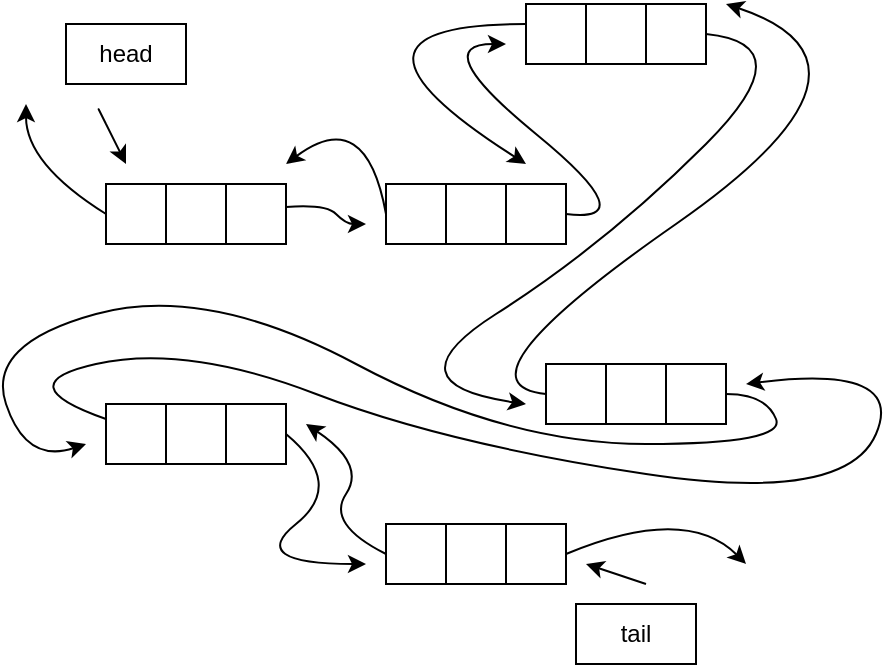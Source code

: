 <mxfile>
    <diagram id="rR0D7B3_uDACRkauf9F6" name="Page-1">
        <mxGraphModel dx="637" dy="1580" grid="1" gridSize="10" guides="1" tooltips="1" connect="1" arrows="1" fold="1" page="1" pageScale="1" pageWidth="850" pageHeight="1100" math="0" shadow="0">
            <root>
                <mxCell id="0"/>
                <mxCell id="1" parent="0"/>
                <mxCell id="2" value="" style="shape=process;whiteSpace=wrap;html=1;backgroundOutline=1;size=0.333;" parent="1" vertex="1">
                    <mxGeometry x="60" y="-260" width="90" height="30" as="geometry"/>
                </mxCell>
                <mxCell id="3" value="" style="shape=process;whiteSpace=wrap;html=1;backgroundOutline=1;size=0.333;" parent="1" vertex="1">
                    <mxGeometry x="270" y="-350" width="90" height="30" as="geometry"/>
                </mxCell>
                <mxCell id="5" value="" style="shape=process;whiteSpace=wrap;html=1;backgroundOutline=1;size=0.333;" parent="1" vertex="1">
                    <mxGeometry x="280" y="-170" width="90" height="30" as="geometry"/>
                </mxCell>
                <mxCell id="6" value="" style="shape=process;whiteSpace=wrap;html=1;backgroundOutline=1;size=0.333;" parent="1" vertex="1">
                    <mxGeometry x="200" y="-90" width="90" height="30" as="geometry"/>
                </mxCell>
                <mxCell id="7" value="" style="shape=process;whiteSpace=wrap;html=1;backgroundOutline=1;size=0.333;" parent="1" vertex="1">
                    <mxGeometry x="60" y="-150" width="90" height="30" as="geometry"/>
                </mxCell>
                <mxCell id="8" value="" style="shape=process;whiteSpace=wrap;html=1;backgroundOutline=1;size=0.333;" parent="1" vertex="1">
                    <mxGeometry x="200" y="-260" width="90" height="30" as="geometry"/>
                </mxCell>
                <object label="head" id="10">
                    <mxCell style="head;html=1;align=center;verticalAlign=middle;whiteSpace=wrap;rounded=0;" parent="1" vertex="1">
                        <mxGeometry x="40" y="-340" width="60" height="30" as="geometry"/>
                    </mxCell>
                </object>
                <object label="tail" id="11">
                    <mxCell style="head;html=1;align=center;verticalAlign=middle;whiteSpace=wrap;rounded=0;" parent="1" vertex="1">
                        <mxGeometry x="295" y="-50" width="60" height="30" as="geometry"/>
                    </mxCell>
                </object>
                <mxCell id="12" value="" style="curved=1;endArrow=classic;html=1;" parent="1" edge="1">
                    <mxGeometry width="50" height="50" relative="1" as="geometry">
                        <mxPoint x="60" y="-290" as="sourcePoint"/>
                        <mxPoint x="70" y="-270" as="targetPoint"/>
                        <Array as="points">
                            <mxPoint x="60" y="-290"/>
                            <mxPoint x="50" y="-310"/>
                        </Array>
                    </mxGeometry>
                </mxCell>
                <mxCell id="13" value="" style="curved=1;endArrow=classic;html=1;" parent="1" source="2" edge="1">
                    <mxGeometry width="50" height="50" relative="1" as="geometry">
                        <mxPoint x="170" y="-130" as="sourcePoint"/>
                        <mxPoint x="190" y="-240" as="targetPoint"/>
                        <Array as="points">
                            <mxPoint x="170" y="-250"/>
                            <mxPoint x="180" y="-240"/>
                        </Array>
                    </mxGeometry>
                </mxCell>
                <mxCell id="14" value="" style="curved=1;endArrow=classic;html=1;exitX=1;exitY=0.5;exitDx=0;exitDy=0;" parent="1" source="8" edge="1">
                    <mxGeometry width="50" height="50" relative="1" as="geometry">
                        <mxPoint x="170" y="-130" as="sourcePoint"/>
                        <mxPoint x="260" y="-330" as="targetPoint"/>
                        <Array as="points">
                            <mxPoint x="330" y="-240"/>
                            <mxPoint x="220" y="-330"/>
                        </Array>
                    </mxGeometry>
                </mxCell>
                <mxCell id="15" value="" style="curved=1;endArrow=classic;html=1;exitX=1;exitY=0.5;exitDx=0;exitDy=0;" parent="1" source="3" edge="1">
                    <mxGeometry width="50" height="50" relative="1" as="geometry">
                        <mxPoint x="170" y="-130" as="sourcePoint"/>
                        <mxPoint x="270" y="-150" as="targetPoint"/>
                        <Array as="points">
                            <mxPoint x="410" y="-330"/>
                            <mxPoint x="310" y="-230"/>
                            <mxPoint x="200" y="-160"/>
                        </Array>
                    </mxGeometry>
                </mxCell>
                <mxCell id="16" value="" style="curved=1;endArrow=classic;html=1;exitX=1;exitY=0.5;exitDx=0;exitDy=0;" parent="1" source="5" edge="1">
                    <mxGeometry width="50" height="50" relative="1" as="geometry">
                        <mxPoint x="190" y="-130" as="sourcePoint"/>
                        <mxPoint x="50" y="-130" as="targetPoint"/>
                        <Array as="points">
                            <mxPoint x="390" y="-155"/>
                            <mxPoint x="400" y="-130"/>
                            <mxPoint x="260" y="-130"/>
                            <mxPoint x="110" y="-210"/>
                            <mxPoint y="-180"/>
                            <mxPoint x="20" y="-120"/>
                        </Array>
                    </mxGeometry>
                </mxCell>
                <mxCell id="17" value="" style="curved=1;endArrow=classic;html=1;exitX=1;exitY=0.5;exitDx=0;exitDy=0;" parent="1" source="7" edge="1">
                    <mxGeometry width="50" height="50" relative="1" as="geometry">
                        <mxPoint x="190" y="-130" as="sourcePoint"/>
                        <mxPoint x="190" y="-70" as="targetPoint"/>
                        <Array as="points">
                            <mxPoint x="180" y="-110"/>
                            <mxPoint x="130" y="-70"/>
                        </Array>
                    </mxGeometry>
                </mxCell>
                <mxCell id="19" value="" style="endArrow=classic;html=1;" parent="1" edge="1">
                    <mxGeometry width="50" height="50" relative="1" as="geometry">
                        <mxPoint x="330" y="-60" as="sourcePoint"/>
                        <mxPoint x="300" y="-70" as="targetPoint"/>
                    </mxGeometry>
                </mxCell>
                <mxCell id="20" value="" style="curved=1;endArrow=classic;html=1;exitX=0;exitY=0.5;exitDx=0;exitDy=0;" edge="1" parent="1" source="2">
                    <mxGeometry width="50" height="50" relative="1" as="geometry">
                        <mxPoint x="70" y="-245" as="sourcePoint"/>
                        <mxPoint x="20" y="-300" as="targetPoint"/>
                        <Array as="points">
                            <mxPoint x="20" y="-270"/>
                        </Array>
                    </mxGeometry>
                </mxCell>
                <mxCell id="21" value="" style="curved=1;endArrow=classic;html=1;exitX=0;exitY=0.5;exitDx=0;exitDy=0;" edge="1" parent="1">
                    <mxGeometry width="50" height="50" relative="1" as="geometry">
                        <mxPoint x="200" y="-245" as="sourcePoint"/>
                        <mxPoint x="150" y="-270" as="targetPoint"/>
                        <Array as="points">
                            <mxPoint x="190" y="-300"/>
                        </Array>
                    </mxGeometry>
                </mxCell>
                <mxCell id="22" value="" style="curved=1;endArrow=classic;html=1;exitX=0;exitY=0.5;exitDx=0;exitDy=0;" edge="1" parent="1">
                    <mxGeometry width="50" height="50" relative="1" as="geometry">
                        <mxPoint x="270" y="-340" as="sourcePoint"/>
                        <mxPoint x="270" y="-270" as="targetPoint"/>
                        <Array as="points">
                            <mxPoint x="160" y="-340"/>
                        </Array>
                    </mxGeometry>
                </mxCell>
                <mxCell id="23" value="" style="curved=1;endArrow=classic;html=1;exitX=0;exitY=0.5;exitDx=0;exitDy=0;" edge="1" parent="1" source="5">
                    <mxGeometry width="50" height="50" relative="1" as="geometry">
                        <mxPoint x="400" y="-230" as="sourcePoint"/>
                        <mxPoint x="370" y="-350" as="targetPoint"/>
                        <Array as="points">
                            <mxPoint x="230" y="-160"/>
                            <mxPoint x="460" y="-320"/>
                        </Array>
                    </mxGeometry>
                </mxCell>
                <mxCell id="24" value="" style="curved=1;endArrow=classic;html=1;exitX=0;exitY=0.5;exitDx=0;exitDy=0;" edge="1" parent="1" source="6">
                    <mxGeometry width="50" height="50" relative="1" as="geometry">
                        <mxPoint x="200" y="-65" as="sourcePoint"/>
                        <mxPoint x="160" y="-140" as="targetPoint"/>
                        <Array as="points">
                            <mxPoint x="170" y="-90"/>
                            <mxPoint x="190" y="-120"/>
                        </Array>
                    </mxGeometry>
                </mxCell>
                <mxCell id="25" value="" style="curved=1;endArrow=classic;html=1;exitX=1;exitY=0.5;exitDx=0;exitDy=0;" edge="1" parent="1" source="6">
                    <mxGeometry width="50" height="50" relative="1" as="geometry">
                        <mxPoint x="440" y="-140" as="sourcePoint"/>
                        <mxPoint x="380" y="-70" as="targetPoint"/>
                        <Array as="points">
                            <mxPoint x="350" y="-100"/>
                        </Array>
                    </mxGeometry>
                </mxCell>
                <mxCell id="27" value="" style="curved=1;endArrow=classic;html=1;exitX=0;exitY=0.25;exitDx=0;exitDy=0;" edge="1" parent="1" source="7">
                    <mxGeometry width="50" height="50" relative="1" as="geometry">
                        <mxPoint x="460" y="-290" as="sourcePoint"/>
                        <mxPoint x="380" y="-160" as="targetPoint"/>
                        <Array as="points">
                            <mxPoint x="10" y="-160"/>
                            <mxPoint x="100" y="-180"/>
                            <mxPoint x="230" y="-130"/>
                            <mxPoint x="430" y="-100"/>
                            <mxPoint x="460" y="-170"/>
                        </Array>
                    </mxGeometry>
                </mxCell>
            </root>
        </mxGraphModel>
    </diagram>
</mxfile>